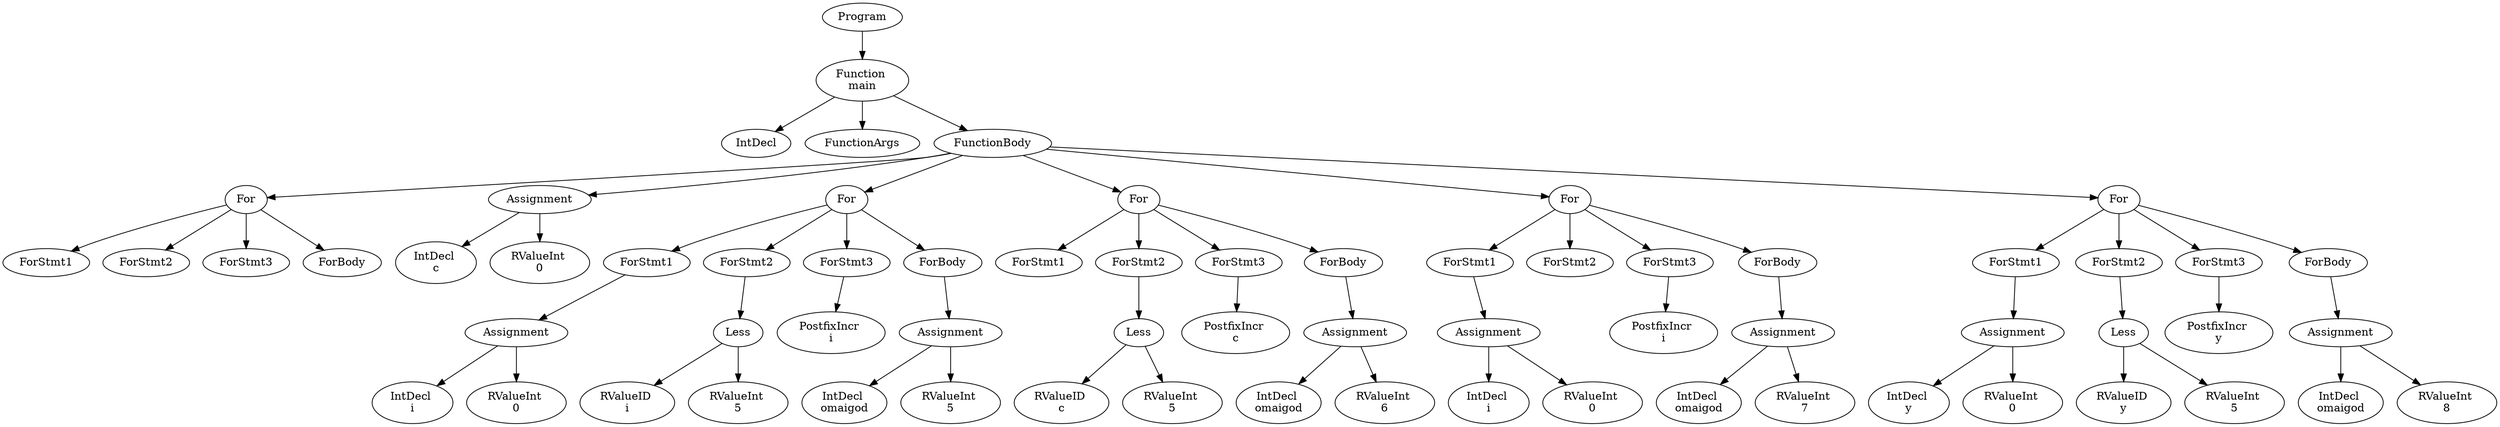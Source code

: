 digraph AST {
1 [label="Program"];
2 [label="Function \nmain"];
3 [label="IntDecl"];
4 [label="FunctionArgs"];
5 [label="FunctionBody"];
6 [label="For"];
7 [label="ForStmt1"];
8 [label="ForStmt2"];
9 [label="ForStmt3"];
10 [label="ForBody"];
6 -> 7;
6 -> 8;
6 -> 9;
6 -> 10;
11 [label="Assignment"];
12 [label="IntDecl \nc"];
13 [label="RValueInt \n0"];
11 -> 12;
11 -> 13;
14 [label="For"];
15 [label="ForStmt1"];
16 [label="Assignment"];
17 [label="IntDecl \ni"];
18 [label="RValueInt \n0"];
16 -> 17;
16 -> 18;
15 -> 16;
19 [label="ForStmt2"];
20 [label="Less"];
21 [label="RValueID \ni"];
22 [label="RValueInt \n5"];
20 -> 21;
20 -> 22;
19 -> 20;
23 [label="ForStmt3"];
24 [label="PostfixIncr \ni"];
23 -> 24;
25 [label="ForBody"];
26 [label="Assignment"];
27 [label="IntDecl \nomaigod"];
28 [label="RValueInt \n5"];
26 -> 27;
26 -> 28;
25 -> 26;
14 -> 15;
14 -> 19;
14 -> 23;
14 -> 25;
29 [label="For"];
30 [label="ForStmt1"];
31 [label="ForStmt2"];
32 [label="Less"];
33 [label="RValueID \nc"];
34 [label="RValueInt \n5"];
32 -> 33;
32 -> 34;
31 -> 32;
35 [label="ForStmt3"];
36 [label="PostfixIncr \nc"];
35 -> 36;
37 [label="ForBody"];
38 [label="Assignment"];
39 [label="IntDecl \nomaigod"];
40 [label="RValueInt \n6"];
38 -> 39;
38 -> 40;
37 -> 38;
29 -> 30;
29 -> 31;
29 -> 35;
29 -> 37;
41 [label="For"];
42 [label="ForStmt1"];
43 [label="Assignment"];
44 [label="IntDecl \ni"];
45 [label="RValueInt \n0"];
43 -> 44;
43 -> 45;
42 -> 43;
46 [label="ForStmt2"];
47 [label="ForStmt3"];
48 [label="PostfixIncr \ni"];
47 -> 48;
49 [label="ForBody"];
50 [label="Assignment"];
51 [label="IntDecl \nomaigod"];
52 [label="RValueInt \n7"];
50 -> 51;
50 -> 52;
49 -> 50;
41 -> 42;
41 -> 46;
41 -> 47;
41 -> 49;
53 [label="For"];
54 [label="ForStmt1"];
55 [label="Assignment"];
56 [label="IntDecl \ny"];
57 [label="RValueInt \n0"];
55 -> 56;
55 -> 57;
54 -> 55;
58 [label="ForStmt2"];
59 [label="Less"];
60 [label="RValueID \ny"];
61 [label="RValueInt \n5"];
59 -> 60;
59 -> 61;
58 -> 59;
62 [label="ForStmt3"];
63 [label="PostfixIncr \ny"];
62 -> 63;
64 [label="ForBody"];
65 [label="Assignment"];
66 [label="IntDecl \nomaigod"];
67 [label="RValueInt \n8"];
65 -> 66;
65 -> 67;
64 -> 65;
53 -> 54;
53 -> 58;
53 -> 62;
53 -> 64;
5 -> 6;
5 -> 11;
5 -> 14;
5 -> 29;
5 -> 41;
5 -> 53;
2 -> 3;
2 -> 4;
2 -> 5;
1 -> 2;
}